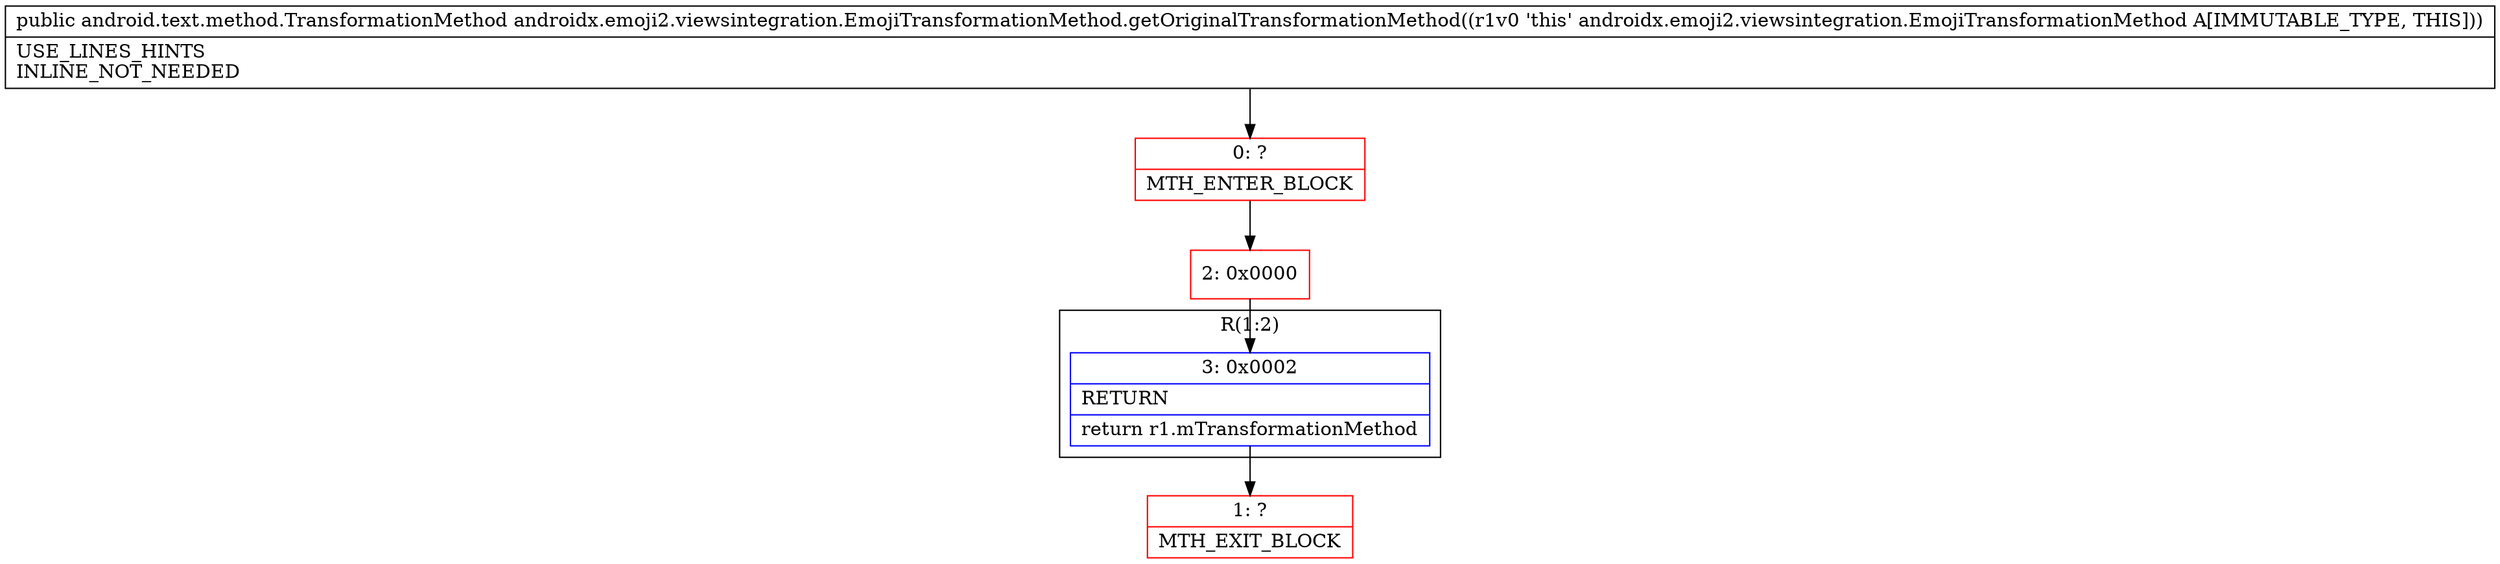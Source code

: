 digraph "CFG forandroidx.emoji2.viewsintegration.EmojiTransformationMethod.getOriginalTransformationMethod()Landroid\/text\/method\/TransformationMethod;" {
subgraph cluster_Region_1302315866 {
label = "R(1:2)";
node [shape=record,color=blue];
Node_3 [shape=record,label="{3\:\ 0x0002|RETURN\l|return r1.mTransformationMethod\l}"];
}
Node_0 [shape=record,color=red,label="{0\:\ ?|MTH_ENTER_BLOCK\l}"];
Node_2 [shape=record,color=red,label="{2\:\ 0x0000}"];
Node_1 [shape=record,color=red,label="{1\:\ ?|MTH_EXIT_BLOCK\l}"];
MethodNode[shape=record,label="{public android.text.method.TransformationMethod androidx.emoji2.viewsintegration.EmojiTransformationMethod.getOriginalTransformationMethod((r1v0 'this' androidx.emoji2.viewsintegration.EmojiTransformationMethod A[IMMUTABLE_TYPE, THIS]))  | USE_LINES_HINTS\lINLINE_NOT_NEEDED\l}"];
MethodNode -> Node_0;Node_3 -> Node_1;
Node_0 -> Node_2;
Node_2 -> Node_3;
}

